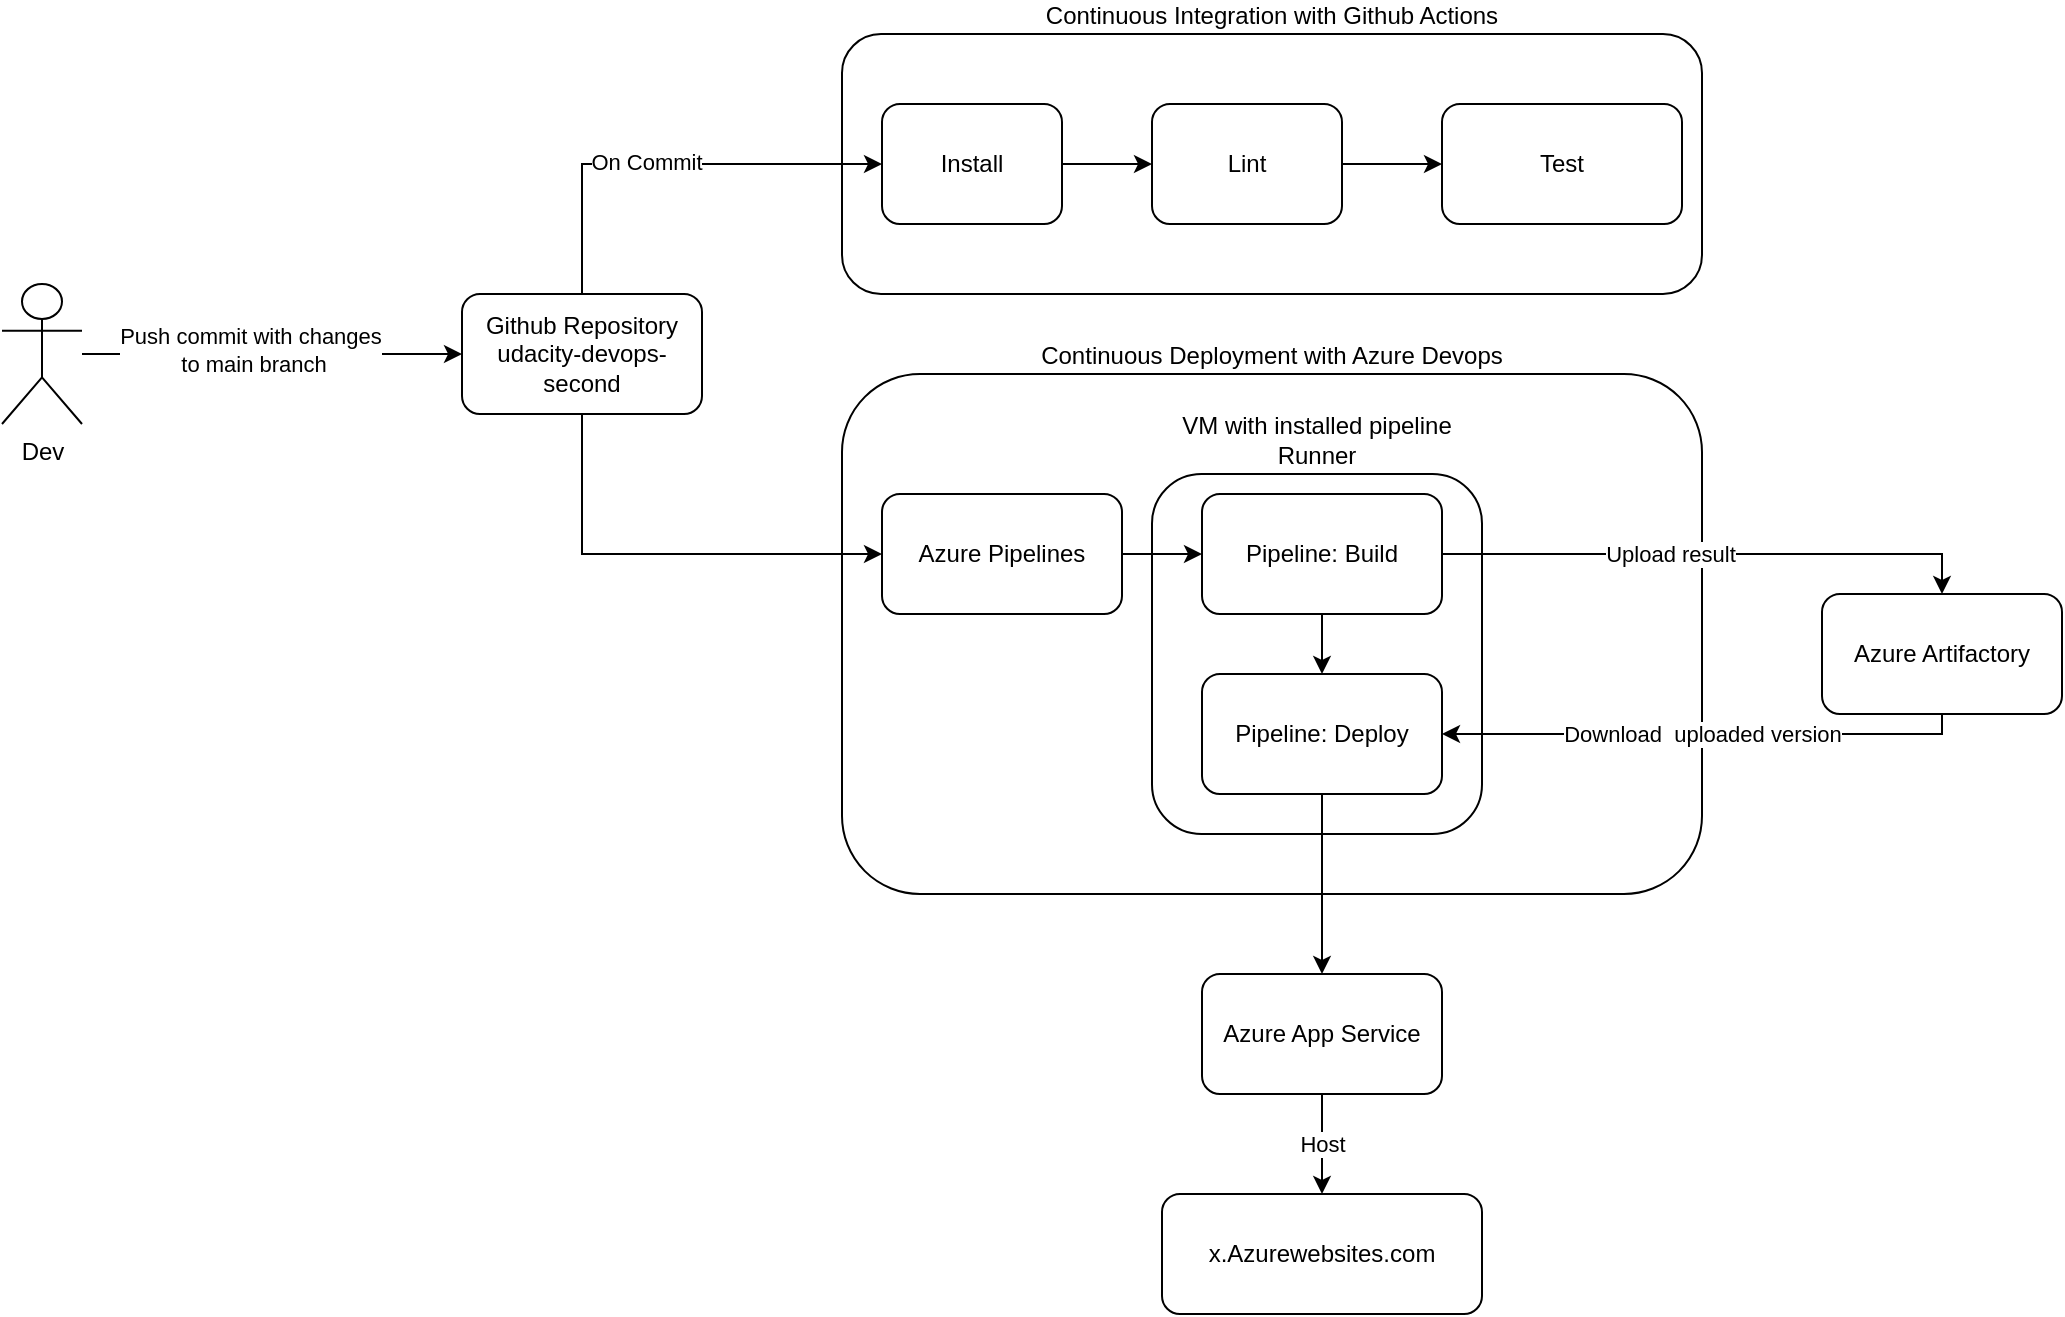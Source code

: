 <mxfile version="20.0.4" type="github">
  <diagram id="C5RBs43oDa-KdzZeNtuy" name="Page-1">
    <mxGraphModel dx="1658" dy="917" grid="1" gridSize="10" guides="1" tooltips="1" connect="1" arrows="1" fold="1" page="1" pageScale="1" pageWidth="827" pageHeight="1169" math="0" shadow="0">
      <root>
        <mxCell id="WIyWlLk6GJQsqaUBKTNV-0" />
        <mxCell id="WIyWlLk6GJQsqaUBKTNV-1" parent="WIyWlLk6GJQsqaUBKTNV-0" />
        <mxCell id="6fEqxgRCDidKm28uenut-7" value="Continuous Integration with Github Actions" style="rounded=1;whiteSpace=wrap;html=1;fontSize=12;glass=0;strokeWidth=1;shadow=0;labelPosition=center;verticalLabelPosition=top;align=center;verticalAlign=bottom;" vertex="1" parent="WIyWlLk6GJQsqaUBKTNV-1">
          <mxGeometry x="470" y="40" width="430" height="130" as="geometry" />
        </mxCell>
        <mxCell id="6fEqxgRCDidKm28uenut-8" value="Continuous Deployment with Azure Devops" style="rounded=1;whiteSpace=wrap;html=1;fontSize=12;glass=0;strokeWidth=1;shadow=0;labelPosition=center;verticalLabelPosition=top;align=center;verticalAlign=bottom;" vertex="1" parent="WIyWlLk6GJQsqaUBKTNV-1">
          <mxGeometry x="470" y="210" width="430" height="260" as="geometry" />
        </mxCell>
        <mxCell id="6fEqxgRCDidKm28uenut-17" style="edgeStyle=orthogonalEdgeStyle;rounded=0;orthogonalLoop=1;jettySize=auto;html=1;entryX=0;entryY=0.5;entryDx=0;entryDy=0;" edge="1" parent="WIyWlLk6GJQsqaUBKTNV-1" source="WIyWlLk6GJQsqaUBKTNV-3" target="6fEqxgRCDidKm28uenut-24">
          <mxGeometry relative="1" as="geometry">
            <Array as="points">
              <mxPoint x="340" y="105" />
            </Array>
          </mxGeometry>
        </mxCell>
        <mxCell id="6fEqxgRCDidKm28uenut-21" value="On Commit" style="edgeLabel;html=1;align=center;verticalAlign=middle;resizable=0;points=[];" vertex="1" connectable="0" parent="6fEqxgRCDidKm28uenut-17">
          <mxGeometry x="-0.097" y="1" relative="1" as="geometry">
            <mxPoint as="offset" />
          </mxGeometry>
        </mxCell>
        <mxCell id="6fEqxgRCDidKm28uenut-40" style="edgeStyle=orthogonalEdgeStyle;rounded=0;orthogonalLoop=1;jettySize=auto;html=1;entryX=0;entryY=0.5;entryDx=0;entryDy=0;" edge="1" parent="WIyWlLk6GJQsqaUBKTNV-1" source="WIyWlLk6GJQsqaUBKTNV-3" target="6fEqxgRCDidKm28uenut-2">
          <mxGeometry relative="1" as="geometry">
            <Array as="points">
              <mxPoint x="340" y="300" />
            </Array>
          </mxGeometry>
        </mxCell>
        <mxCell id="WIyWlLk6GJQsqaUBKTNV-3" value="Github Repository&lt;br&gt;udacity-devops-second" style="rounded=1;whiteSpace=wrap;html=1;fontSize=12;glass=0;strokeWidth=1;shadow=0;" parent="WIyWlLk6GJQsqaUBKTNV-1" vertex="1">
          <mxGeometry x="280" y="170" width="120" height="60" as="geometry" />
        </mxCell>
        <mxCell id="6fEqxgRCDidKm28uenut-36" value="Host" style="edgeStyle=orthogonalEdgeStyle;rounded=0;orthogonalLoop=1;jettySize=auto;html=1;entryX=0.5;entryY=0;entryDx=0;entryDy=0;" edge="1" parent="WIyWlLk6GJQsqaUBKTNV-1" source="6fEqxgRCDidKm28uenut-4" target="6fEqxgRCDidKm28uenut-6">
          <mxGeometry relative="1" as="geometry" />
        </mxCell>
        <mxCell id="6fEqxgRCDidKm28uenut-4" value="Azure App Service" style="rounded=1;whiteSpace=wrap;html=1;fontSize=12;glass=0;strokeWidth=1;shadow=0;" vertex="1" parent="WIyWlLk6GJQsqaUBKTNV-1">
          <mxGeometry x="650" y="510" width="120" height="60" as="geometry" />
        </mxCell>
        <mxCell id="6fEqxgRCDidKm28uenut-6" value="x.Azurewebsites.com" style="rounded=1;whiteSpace=wrap;html=1;fontSize=12;glass=0;strokeWidth=1;shadow=0;" vertex="1" parent="WIyWlLk6GJQsqaUBKTNV-1">
          <mxGeometry x="630" y="620" width="160" height="60" as="geometry" />
        </mxCell>
        <mxCell id="6fEqxgRCDidKm28uenut-10" value="Azure Artifactory" style="rounded=1;whiteSpace=wrap;html=1;fontSize=12;glass=0;strokeWidth=1;shadow=0;" vertex="1" parent="WIyWlLk6GJQsqaUBKTNV-1">
          <mxGeometry x="960" y="320" width="120" height="60" as="geometry" />
        </mxCell>
        <mxCell id="6fEqxgRCDidKm28uenut-11" value="VM with installed pipeline Runner" style="rounded=1;whiteSpace=wrap;html=1;fontSize=12;glass=0;strokeWidth=1;shadow=0;labelPosition=center;verticalLabelPosition=top;align=center;verticalAlign=bottom;" vertex="1" parent="WIyWlLk6GJQsqaUBKTNV-1">
          <mxGeometry x="625" y="260" width="165" height="180" as="geometry" />
        </mxCell>
        <mxCell id="6fEqxgRCDidKm28uenut-41" style="edgeStyle=orthogonalEdgeStyle;rounded=0;orthogonalLoop=1;jettySize=auto;html=1;" edge="1" parent="WIyWlLk6GJQsqaUBKTNV-1" source="6fEqxgRCDidKm28uenut-2" target="6fEqxgRCDidKm28uenut-12">
          <mxGeometry relative="1" as="geometry" />
        </mxCell>
        <mxCell id="6fEqxgRCDidKm28uenut-2" value="Azure Pipelines" style="rounded=1;whiteSpace=wrap;html=1;fontSize=12;glass=0;strokeWidth=1;shadow=0;" vertex="1" parent="WIyWlLk6GJQsqaUBKTNV-1">
          <mxGeometry x="490" y="270" width="120" height="60" as="geometry" />
        </mxCell>
        <mxCell id="6fEqxgRCDidKm28uenut-33" style="edgeStyle=orthogonalEdgeStyle;rounded=0;orthogonalLoop=1;jettySize=auto;html=1;entryX=0.5;entryY=0;entryDx=0;entryDy=0;" edge="1" parent="WIyWlLk6GJQsqaUBKTNV-1" source="6fEqxgRCDidKm28uenut-12" target="6fEqxgRCDidKm28uenut-10">
          <mxGeometry relative="1" as="geometry" />
        </mxCell>
        <mxCell id="6fEqxgRCDidKm28uenut-37" value="Upload result" style="edgeLabel;html=1;align=center;verticalAlign=middle;resizable=0;points=[];" vertex="1" connectable="0" parent="6fEqxgRCDidKm28uenut-33">
          <mxGeometry x="0.314" y="-4" relative="1" as="geometry">
            <mxPoint x="-64" y="-4" as="offset" />
          </mxGeometry>
        </mxCell>
        <mxCell id="6fEqxgRCDidKm28uenut-34" style="edgeStyle=orthogonalEdgeStyle;rounded=0;orthogonalLoop=1;jettySize=auto;html=1;" edge="1" parent="WIyWlLk6GJQsqaUBKTNV-1" source="6fEqxgRCDidKm28uenut-12" target="6fEqxgRCDidKm28uenut-13">
          <mxGeometry relative="1" as="geometry" />
        </mxCell>
        <mxCell id="6fEqxgRCDidKm28uenut-12" value="Pipeline: Build" style="rounded=1;whiteSpace=wrap;html=1;fontSize=12;glass=0;strokeWidth=1;shadow=0;" vertex="1" parent="WIyWlLk6GJQsqaUBKTNV-1">
          <mxGeometry x="650" y="270" width="120" height="60" as="geometry" />
        </mxCell>
        <mxCell id="6fEqxgRCDidKm28uenut-35" style="edgeStyle=orthogonalEdgeStyle;rounded=0;orthogonalLoop=1;jettySize=auto;html=1;entryX=0.5;entryY=0;entryDx=0;entryDy=0;" edge="1" parent="WIyWlLk6GJQsqaUBKTNV-1" source="6fEqxgRCDidKm28uenut-13" target="6fEqxgRCDidKm28uenut-4">
          <mxGeometry relative="1" as="geometry" />
        </mxCell>
        <mxCell id="6fEqxgRCDidKm28uenut-13" value="Pipeline: Deploy" style="rounded=1;whiteSpace=wrap;html=1;fontSize=12;glass=0;strokeWidth=1;shadow=0;" vertex="1" parent="WIyWlLk6GJQsqaUBKTNV-1">
          <mxGeometry x="650" y="360" width="120" height="60" as="geometry" />
        </mxCell>
        <mxCell id="6fEqxgRCDidKm28uenut-15" style="edgeStyle=orthogonalEdgeStyle;rounded=0;orthogonalLoop=1;jettySize=auto;html=1;" edge="1" parent="WIyWlLk6GJQsqaUBKTNV-1" source="6fEqxgRCDidKm28uenut-14" target="WIyWlLk6GJQsqaUBKTNV-3">
          <mxGeometry relative="1" as="geometry" />
        </mxCell>
        <mxCell id="6fEqxgRCDidKm28uenut-16" value="Push commit with changes&lt;br&gt;&amp;nbsp;to main branch" style="edgeLabel;html=1;align=center;verticalAlign=middle;resizable=0;points=[];" vertex="1" connectable="0" parent="6fEqxgRCDidKm28uenut-15">
          <mxGeometry x="-0.116" y="2" relative="1" as="geometry">
            <mxPoint as="offset" />
          </mxGeometry>
        </mxCell>
        <mxCell id="6fEqxgRCDidKm28uenut-14" value="Dev&lt;br&gt;" style="shape=umlActor;verticalLabelPosition=bottom;verticalAlign=top;html=1;outlineConnect=0;" vertex="1" parent="WIyWlLk6GJQsqaUBKTNV-1">
          <mxGeometry x="50" y="165" width="40" height="70" as="geometry" />
        </mxCell>
        <mxCell id="6fEqxgRCDidKm28uenut-27" style="edgeStyle=orthogonalEdgeStyle;rounded=0;orthogonalLoop=1;jettySize=auto;html=1;entryX=0;entryY=0.5;entryDx=0;entryDy=0;" edge="1" parent="WIyWlLk6GJQsqaUBKTNV-1" source="6fEqxgRCDidKm28uenut-24" target="6fEqxgRCDidKm28uenut-25">
          <mxGeometry relative="1" as="geometry" />
        </mxCell>
        <mxCell id="6fEqxgRCDidKm28uenut-24" value="Install" style="rounded=1;whiteSpace=wrap;html=1;" vertex="1" parent="WIyWlLk6GJQsqaUBKTNV-1">
          <mxGeometry x="490" y="75" width="90" height="60" as="geometry" />
        </mxCell>
        <mxCell id="6fEqxgRCDidKm28uenut-28" style="edgeStyle=orthogonalEdgeStyle;rounded=0;orthogonalLoop=1;jettySize=auto;html=1;" edge="1" parent="WIyWlLk6GJQsqaUBKTNV-1" source="6fEqxgRCDidKm28uenut-25" target="6fEqxgRCDidKm28uenut-26">
          <mxGeometry relative="1" as="geometry" />
        </mxCell>
        <mxCell id="6fEqxgRCDidKm28uenut-25" value="Lint" style="rounded=1;whiteSpace=wrap;html=1;" vertex="1" parent="WIyWlLk6GJQsqaUBKTNV-1">
          <mxGeometry x="625" y="75" width="95" height="60" as="geometry" />
        </mxCell>
        <mxCell id="6fEqxgRCDidKm28uenut-26" value="Test" style="rounded=1;whiteSpace=wrap;html=1;" vertex="1" parent="WIyWlLk6GJQsqaUBKTNV-1">
          <mxGeometry x="770" y="75" width="120" height="60" as="geometry" />
        </mxCell>
        <mxCell id="6fEqxgRCDidKm28uenut-38" style="edgeStyle=orthogonalEdgeStyle;rounded=0;orthogonalLoop=1;jettySize=auto;html=1;entryX=1;entryY=0.5;entryDx=0;entryDy=0;" edge="1" parent="WIyWlLk6GJQsqaUBKTNV-1" source="6fEqxgRCDidKm28uenut-10" target="6fEqxgRCDidKm28uenut-13">
          <mxGeometry relative="1" as="geometry">
            <Array as="points">
              <mxPoint x="1020" y="390" />
            </Array>
          </mxGeometry>
        </mxCell>
        <mxCell id="6fEqxgRCDidKm28uenut-39" value="Download&amp;nbsp; uploaded version" style="edgeLabel;html=1;align=center;verticalAlign=middle;resizable=0;points=[];" vertex="1" connectable="0" parent="6fEqxgRCDidKm28uenut-38">
          <mxGeometry x="-0.7" y="3" relative="1" as="geometry">
            <mxPoint x="-91" y="-3" as="offset" />
          </mxGeometry>
        </mxCell>
      </root>
    </mxGraphModel>
  </diagram>
</mxfile>
